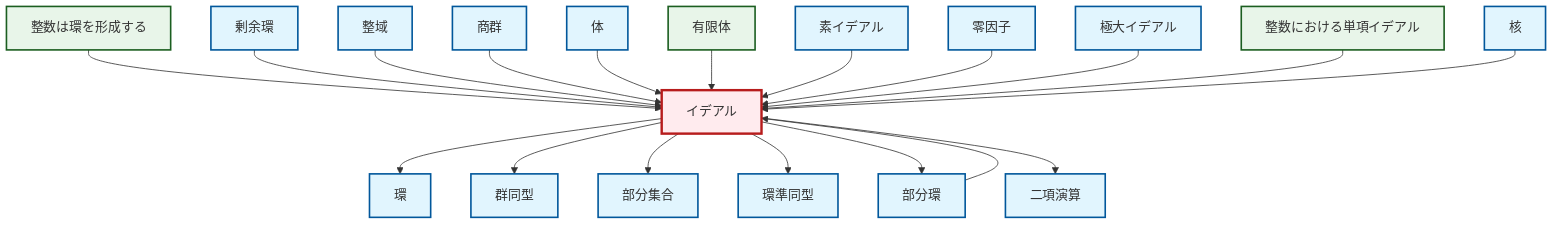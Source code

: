 graph TD
    classDef definition fill:#e1f5fe,stroke:#01579b,stroke-width:2px
    classDef theorem fill:#f3e5f5,stroke:#4a148c,stroke-width:2px
    classDef axiom fill:#fff3e0,stroke:#e65100,stroke-width:2px
    classDef example fill:#e8f5e9,stroke:#1b5e20,stroke-width:2px
    classDef current fill:#ffebee,stroke:#b71c1c,stroke-width:3px
    def-isomorphism["群同型"]:::definition
    def-prime-ideal["素イデアル"]:::definition
    def-quotient-group["商群"]:::definition
    def-zero-divisor["零因子"]:::definition
    def-kernel["核"]:::definition
    ex-principal-ideal["整数における単項イデアル"]:::example
    def-binary-operation["二項演算"]:::definition
    def-ideal["イデアル"]:::definition
    def-maximal-ideal["極大イデアル"]:::definition
    def-quotient-ring["剰余環"]:::definition
    def-ring-homomorphism["環準同型"]:::definition
    def-ring["環"]:::definition
    def-integral-domain["整域"]:::definition
    def-subring["部分環"]:::definition
    ex-finite-field["有限体"]:::example
    def-field["体"]:::definition
    def-subset["部分集合"]:::definition
    ex-integers-ring["整数は環を形成する"]:::example
    ex-integers-ring --> def-ideal
    def-quotient-ring --> def-ideal
    def-integral-domain --> def-ideal
    def-quotient-group --> def-ideal
    def-ideal --> def-ring
    def-field --> def-ideal
    ex-finite-field --> def-ideal
    def-ideal --> def-isomorphism
    def-ideal --> def-subset
    def-subring --> def-ideal
    def-ideal --> def-ring-homomorphism
    def-prime-ideal --> def-ideal
    def-ideal --> def-subring
    def-zero-divisor --> def-ideal
    def-ideal --> def-binary-operation
    def-maximal-ideal --> def-ideal
    ex-principal-ideal --> def-ideal
    def-kernel --> def-ideal
    class def-ideal current